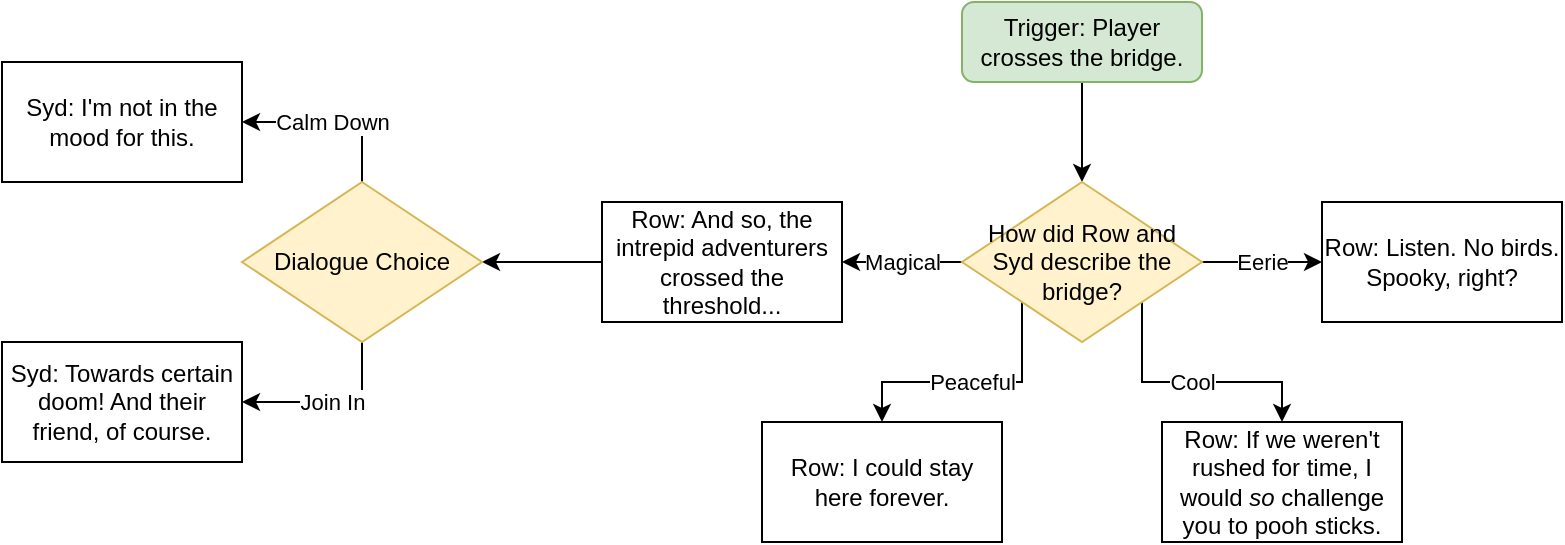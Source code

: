 <mxfile version="19.0.2" type="github">
  <diagram id="DZ8Dj9MR2hZbXhJrOcKU" name="Page-1">
    <mxGraphModel dx="2249" dy="737" grid="1" gridSize="10" guides="1" tooltips="1" connect="1" arrows="1" fold="1" page="1" pageScale="1" pageWidth="827" pageHeight="1169" math="0" shadow="0">
      <root>
        <mxCell id="0" />
        <mxCell id="1" parent="0" />
        <mxCell id="NAdVG0IVwEAJiWZTJbvc-14" style="edgeStyle=orthogonalEdgeStyle;rounded=0;orthogonalLoop=1;jettySize=auto;html=1;exitX=0.5;exitY=1;exitDx=0;exitDy=0;entryX=0.5;entryY=0;entryDx=0;entryDy=0;" parent="1" source="NAdVG0IVwEAJiWZTJbvc-2" target="NAdVG0IVwEAJiWZTJbvc-13" edge="1">
          <mxGeometry relative="1" as="geometry" />
        </mxCell>
        <mxCell id="NAdVG0IVwEAJiWZTJbvc-2" value="Trigger: Player crosses the bridge." style="rounded=1;whiteSpace=wrap;html=1;fillColor=#d5e8d4;strokeColor=#82b366;" parent="1" vertex="1">
          <mxGeometry x="360" y="80" width="120" height="40" as="geometry" />
        </mxCell>
        <mxCell id="NAdVG0IVwEAJiWZTJbvc-18" value="Eerie" style="edgeStyle=orthogonalEdgeStyle;rounded=0;orthogonalLoop=1;jettySize=auto;html=1;exitX=1;exitY=0.5;exitDx=0;exitDy=0;" parent="1" source="NAdVG0IVwEAJiWZTJbvc-13" target="NAdVG0IVwEAJiWZTJbvc-16" edge="1">
          <mxGeometry relative="1" as="geometry" />
        </mxCell>
        <mxCell id="NAdVG0IVwEAJiWZTJbvc-19" value="Magical" style="edgeStyle=orthogonalEdgeStyle;rounded=0;orthogonalLoop=1;jettySize=auto;html=1;exitX=0;exitY=0.5;exitDx=0;exitDy=0;entryX=1;entryY=0.5;entryDx=0;entryDy=0;" parent="1" source="NAdVG0IVwEAJiWZTJbvc-13" target="NAdVG0IVwEAJiWZTJbvc-15" edge="1">
          <mxGeometry relative="1" as="geometry" />
        </mxCell>
        <mxCell id="Kke0BGWT3q5RP1eteunb-4" value="Peaceful" style="edgeStyle=orthogonalEdgeStyle;rounded=0;orthogonalLoop=1;jettySize=auto;html=1;exitX=0;exitY=1;exitDx=0;exitDy=0;" edge="1" parent="1" source="NAdVG0IVwEAJiWZTJbvc-13" target="Kke0BGWT3q5RP1eteunb-2">
          <mxGeometry relative="1" as="geometry" />
        </mxCell>
        <mxCell id="Kke0BGWT3q5RP1eteunb-5" value="Cool" style="edgeStyle=orthogonalEdgeStyle;rounded=0;orthogonalLoop=1;jettySize=auto;html=1;exitX=1;exitY=1;exitDx=0;exitDy=0;entryX=0.5;entryY=0;entryDx=0;entryDy=0;" edge="1" parent="1" source="NAdVG0IVwEAJiWZTJbvc-13" target="Kke0BGWT3q5RP1eteunb-3">
          <mxGeometry relative="1" as="geometry" />
        </mxCell>
        <mxCell id="NAdVG0IVwEAJiWZTJbvc-13" value="How did Row and Syd describe the bridge?" style="rhombus;whiteSpace=wrap;html=1;fillColor=#fff2cc;strokeColor=#d6b656;" parent="1" vertex="1">
          <mxGeometry x="360" y="170" width="120" height="80" as="geometry" />
        </mxCell>
        <mxCell id="Kke0BGWT3q5RP1eteunb-10" style="edgeStyle=orthogonalEdgeStyle;rounded=0;orthogonalLoop=1;jettySize=auto;html=1;exitX=0;exitY=0.5;exitDx=0;exitDy=0;entryX=1;entryY=0.5;entryDx=0;entryDy=0;" edge="1" parent="1" source="NAdVG0IVwEAJiWZTJbvc-15" target="Kke0BGWT3q5RP1eteunb-8">
          <mxGeometry relative="1" as="geometry" />
        </mxCell>
        <mxCell id="NAdVG0IVwEAJiWZTJbvc-15" value="Row: And so, the intrepid adventurers crossed the threshold..." style="rounded=0;whiteSpace=wrap;html=1;" parent="1" vertex="1">
          <mxGeometry x="180" y="180" width="120" height="60" as="geometry" />
        </mxCell>
        <mxCell id="NAdVG0IVwEAJiWZTJbvc-16" value="Row: Listen. No birds. Spooky, right?" style="rounded=0;whiteSpace=wrap;html=1;" parent="1" vertex="1">
          <mxGeometry x="540" y="180" width="120" height="60" as="geometry" />
        </mxCell>
        <mxCell id="Kke0BGWT3q5RP1eteunb-2" value="Row: I could stay here forever." style="rounded=0;whiteSpace=wrap;html=1;" vertex="1" parent="1">
          <mxGeometry x="260" y="290" width="120" height="60" as="geometry" />
        </mxCell>
        <mxCell id="Kke0BGWT3q5RP1eteunb-3" value="Row: If we weren&#39;t rushed for time, I would &lt;i&gt;so&lt;/i&gt; challenge you to pooh sticks." style="rounded=0;whiteSpace=wrap;html=1;" vertex="1" parent="1">
          <mxGeometry x="460" y="290" width="120" height="60" as="geometry" />
        </mxCell>
        <mxCell id="Kke0BGWT3q5RP1eteunb-15" value="Join In" style="edgeStyle=orthogonalEdgeStyle;rounded=0;orthogonalLoop=1;jettySize=auto;html=1;exitX=0.5;exitY=1;exitDx=0;exitDy=0;entryX=1;entryY=0.5;entryDx=0;entryDy=0;" edge="1" parent="1" source="Kke0BGWT3q5RP1eteunb-8" target="Kke0BGWT3q5RP1eteunb-12">
          <mxGeometry relative="1" as="geometry" />
        </mxCell>
        <mxCell id="Kke0BGWT3q5RP1eteunb-18" value="Calm Down" style="edgeStyle=orthogonalEdgeStyle;rounded=0;orthogonalLoop=1;jettySize=auto;html=1;exitX=0.5;exitY=0;exitDx=0;exitDy=0;entryX=1;entryY=0.5;entryDx=0;entryDy=0;" edge="1" parent="1" source="Kke0BGWT3q5RP1eteunb-8" target="Kke0BGWT3q5RP1eteunb-13">
          <mxGeometry relative="1" as="geometry" />
        </mxCell>
        <mxCell id="Kke0BGWT3q5RP1eteunb-8" value="Dialogue Choice" style="rhombus;whiteSpace=wrap;html=1;fillColor=#fff2cc;strokeColor=#d6b656;" vertex="1" parent="1">
          <mxGeometry y="170" width="120" height="80" as="geometry" />
        </mxCell>
        <mxCell id="Kke0BGWT3q5RP1eteunb-12" value="Syd: Towards certain doom! And their friend, of course." style="rounded=0;whiteSpace=wrap;html=1;" vertex="1" parent="1">
          <mxGeometry x="-120" y="250" width="120" height="60" as="geometry" />
        </mxCell>
        <mxCell id="Kke0BGWT3q5RP1eteunb-13" value="Syd: I&#39;m not in the mood for this." style="rounded=0;whiteSpace=wrap;html=1;" vertex="1" parent="1">
          <mxGeometry x="-120" y="110" width="120" height="60" as="geometry" />
        </mxCell>
      </root>
    </mxGraphModel>
  </diagram>
</mxfile>
